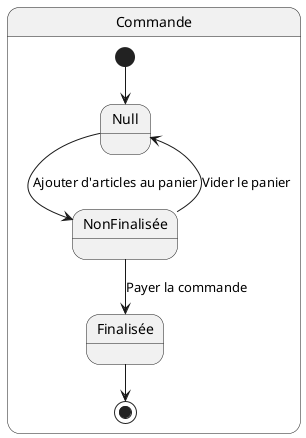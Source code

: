 @startuml

state Commande {
  [*] --> Null
  Null --> NonFinalisée : Ajouter d'articles au panier
  NonFinalisée --> Null : Vider le panier
  NonFinalisée --> Finalisée : Payer la commande
  Finalisée --> [*]
}

@enduml